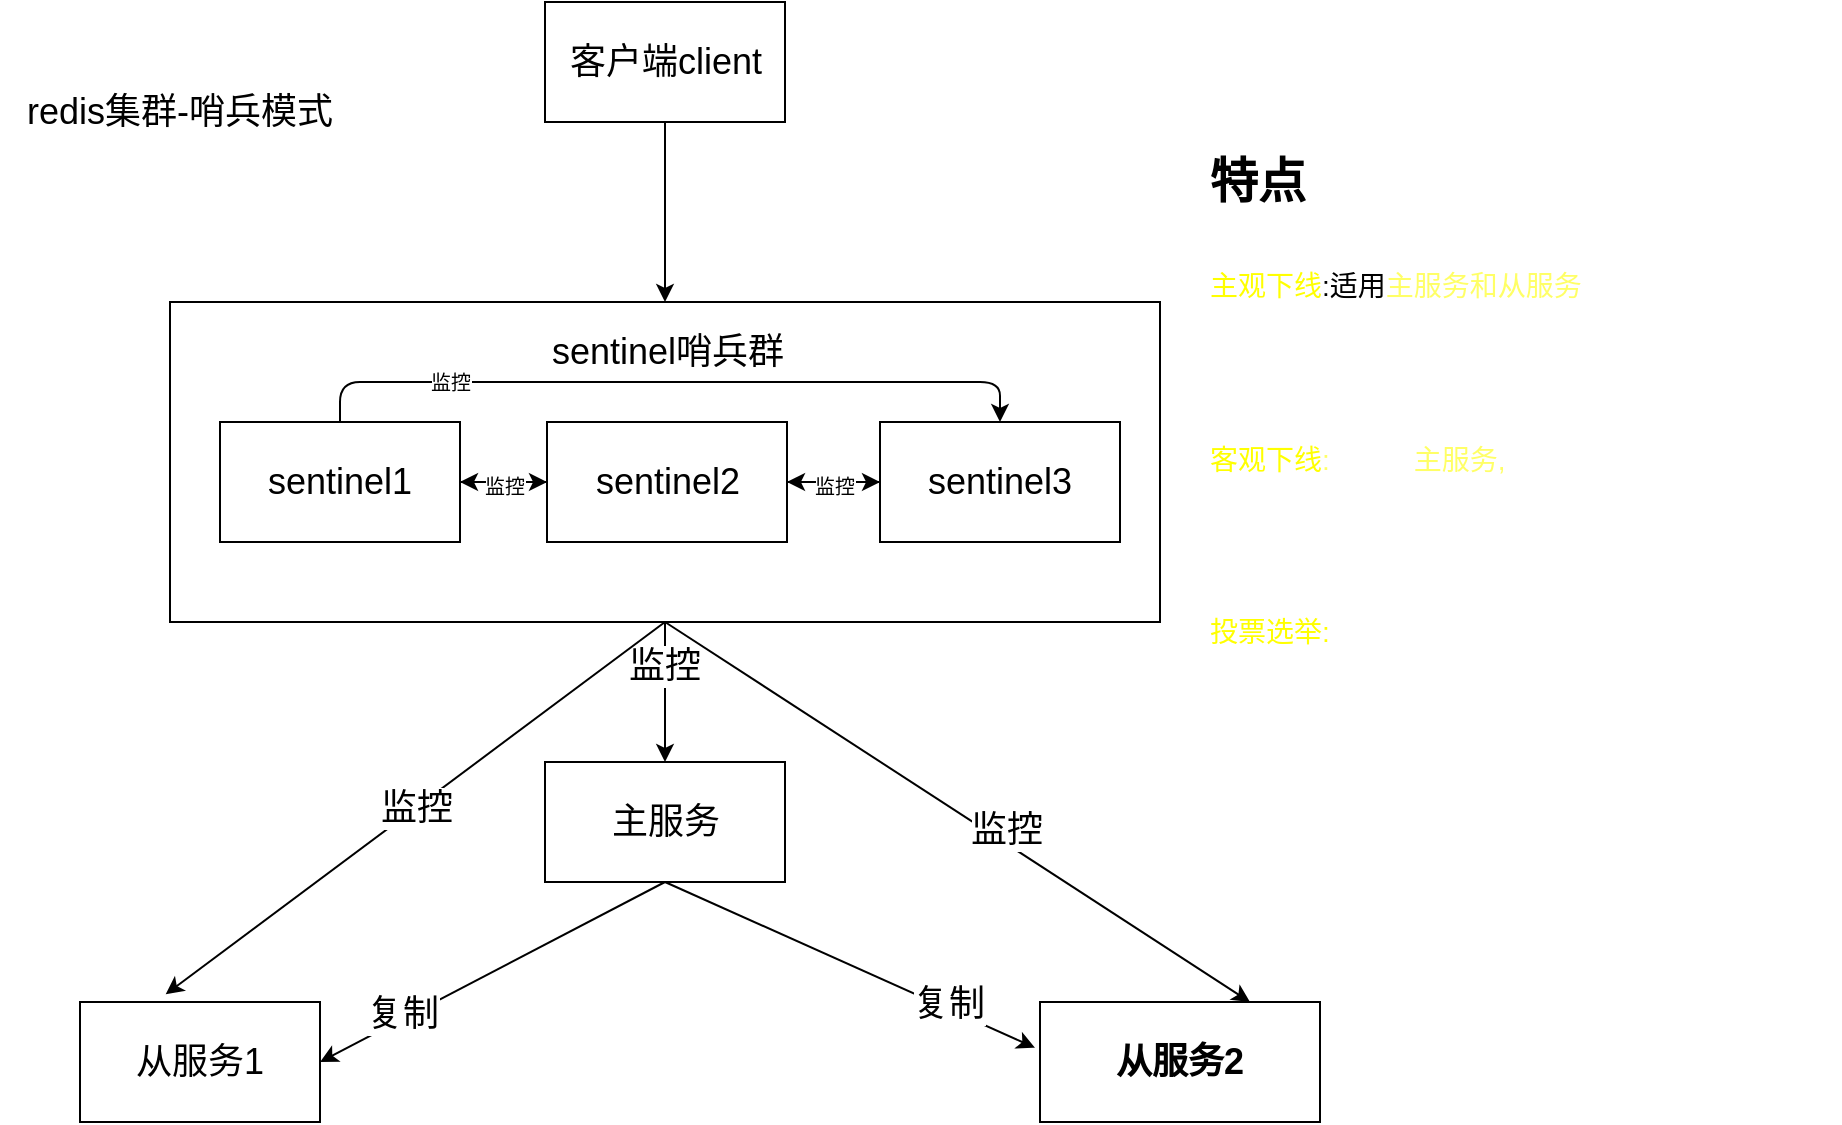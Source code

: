 <mxfile>
    <diagram id="yyHeasEk9qhncoxuR46O" name="第 1 页">
        <mxGraphModel dx="807" dy="617" grid="1" gridSize="10" guides="1" tooltips="1" connect="1" arrows="1" fold="1" page="1" pageScale="1" pageWidth="827" pageHeight="1169" math="0" shadow="0">
            <root>
                <mxCell id="0"/>
                <mxCell id="1" parent="0"/>
                <mxCell id="3" value="&lt;font style=&quot;font-size: 18px&quot;&gt;redis集群-哨兵模式&lt;/font&gt;" style="text;html=1;strokeColor=none;fillColor=none;align=center;verticalAlign=middle;whiteSpace=wrap;rounded=0;" vertex="1" parent="1">
                    <mxGeometry x="90" y="240" width="180" height="10" as="geometry"/>
                </mxCell>
                <mxCell id="6" value="" style="edgeStyle=none;html=1;fontSize=18;" edge="1" parent="1" source="4" target="5">
                    <mxGeometry relative="1" as="geometry"/>
                </mxCell>
                <mxCell id="4" value="客户端client" style="rounded=0;whiteSpace=wrap;html=1;fontSize=18;" vertex="1" parent="1">
                    <mxGeometry x="362.5" y="190" width="120" height="60" as="geometry"/>
                </mxCell>
                <mxCell id="25" style="edgeStyle=none;html=1;fontSize=10;" edge="1" parent="1" source="5" target="26">
                    <mxGeometry relative="1" as="geometry">
                        <mxPoint x="422.5" y="570" as="targetPoint"/>
                    </mxGeometry>
                </mxCell>
                <mxCell id="29" value="监控" style="edgeLabel;html=1;align=center;verticalAlign=middle;resizable=0;points=[];fontSize=18;" vertex="1" connectable="0" parent="25">
                    <mxGeometry x="-0.37" y="-1" relative="1" as="geometry">
                        <mxPoint as="offset"/>
                    </mxGeometry>
                </mxCell>
                <mxCell id="30" value="监控" style="edgeStyle=none;html=1;exitX=0.5;exitY=1;exitDx=0;exitDy=0;entryX=0.357;entryY=-0.064;entryDx=0;entryDy=0;entryPerimeter=0;fontSize=18;" edge="1" parent="1" source="5" target="27">
                    <mxGeometry relative="1" as="geometry"/>
                </mxCell>
                <mxCell id="32" style="edgeStyle=none;html=1;exitX=0.5;exitY=1;exitDx=0;exitDy=0;entryX=0.75;entryY=0;entryDx=0;entryDy=0;fontSize=18;" edge="1" parent="1" source="5" target="28">
                    <mxGeometry relative="1" as="geometry"/>
                </mxCell>
                <mxCell id="33" value="监控" style="edgeLabel;html=1;align=center;verticalAlign=middle;resizable=0;points=[];fontSize=18;" vertex="1" connectable="0" parent="32">
                    <mxGeometry x="0.583" relative="1" as="geometry">
                        <mxPoint x="-61" y="-47" as="offset"/>
                    </mxGeometry>
                </mxCell>
                <mxCell id="5" value="" style="whiteSpace=wrap;html=1;fontSize=18;rounded=0;" vertex="1" parent="1">
                    <mxGeometry x="175" y="340" width="495" height="160" as="geometry"/>
                </mxCell>
                <mxCell id="17" style="edgeStyle=none;html=1;exitX=1;exitY=0.5;exitDx=0;exitDy=0;entryX=0;entryY=0.5;entryDx=0;entryDy=0;fontSize=18;" edge="1" parent="1" source="7" target="11">
                    <mxGeometry relative="1" as="geometry"/>
                </mxCell>
                <mxCell id="22" style="edgeStyle=none;html=1;entryX=0.5;entryY=0;entryDx=0;entryDy=0;fontSize=10;" edge="1" parent="1" source="7" target="9">
                    <mxGeometry relative="1" as="geometry">
                        <Array as="points">
                            <mxPoint x="260" y="380"/>
                            <mxPoint x="490" y="380"/>
                            <mxPoint x="590" y="380"/>
                        </Array>
                    </mxGeometry>
                </mxCell>
                <mxCell id="23" value="监控" style="edgeLabel;html=1;align=center;verticalAlign=middle;resizable=0;points=[];fontSize=10;" vertex="1" connectable="0" parent="22">
                    <mxGeometry x="-0.598" relative="1" as="geometry">
                        <mxPoint as="offset"/>
                    </mxGeometry>
                </mxCell>
                <mxCell id="7" value="&lt;span&gt;sentinel1&lt;/span&gt;" style="rounded=0;whiteSpace=wrap;html=1;fontSize=18;" vertex="1" parent="1">
                    <mxGeometry x="200" y="400" width="120" height="60" as="geometry"/>
                </mxCell>
                <mxCell id="21" style="edgeStyle=none;html=1;exitX=0;exitY=0.5;exitDx=0;exitDy=0;entryX=1;entryY=0.5;entryDx=0;entryDy=0;fontSize=18;" edge="1" parent="1" source="9" target="11">
                    <mxGeometry relative="1" as="geometry"/>
                </mxCell>
                <mxCell id="9" value="&lt;span&gt;sentinel3&lt;/span&gt;" style="rounded=0;whiteSpace=wrap;html=1;fontSize=18;" vertex="1" parent="1">
                    <mxGeometry x="530" y="400" width="120" height="60" as="geometry"/>
                </mxCell>
                <mxCell id="10" value="sentinel哨兵群" style="text;html=1;strokeColor=none;fillColor=none;align=center;verticalAlign=middle;whiteSpace=wrap;rounded=0;fontSize=18;" vertex="1" parent="1">
                    <mxGeometry x="353.5" y="360" width="140" height="10" as="geometry"/>
                </mxCell>
                <mxCell id="18" value="&lt;font style=&quot;font-size: 10px&quot;&gt;监控&lt;/font&gt;" style="edgeStyle=none;html=1;exitX=0;exitY=0.5;exitDx=0;exitDy=0;entryX=1;entryY=0.5;entryDx=0;entryDy=0;fontSize=18;" edge="1" parent="1" source="11" target="7">
                    <mxGeometry relative="1" as="geometry"/>
                </mxCell>
                <mxCell id="20" value="&lt;font style=&quot;font-size: 10px&quot;&gt;监控&lt;/font&gt;" style="edgeStyle=none;html=1;exitX=1;exitY=0.5;exitDx=0;exitDy=0;entryX=0;entryY=0.5;entryDx=0;entryDy=0;fontSize=18;" edge="1" parent="1" source="11" target="9">
                    <mxGeometry relative="1" as="geometry"/>
                </mxCell>
                <mxCell id="11" value="&lt;span&gt;sentinel2&lt;/span&gt;" style="rounded=0;whiteSpace=wrap;html=1;fontSize=18;" vertex="1" parent="1">
                    <mxGeometry x="363.5" y="400" width="120" height="60" as="geometry"/>
                </mxCell>
                <mxCell id="36" style="edgeStyle=none;html=1;exitX=0.5;exitY=1;exitDx=0;exitDy=0;entryX=1;entryY=0.5;entryDx=0;entryDy=0;fontSize=18;" edge="1" parent="1" source="26" target="27">
                    <mxGeometry relative="1" as="geometry"/>
                </mxCell>
                <mxCell id="37" value="复制" style="edgeLabel;html=1;align=center;verticalAlign=middle;resizable=0;points=[];fontSize=18;" vertex="1" connectable="0" parent="36">
                    <mxGeometry x="0.521" y="-2" relative="1" as="geometry">
                        <mxPoint y="-1" as="offset"/>
                    </mxGeometry>
                </mxCell>
                <mxCell id="38" style="edgeStyle=none;html=1;exitX=0.5;exitY=1;exitDx=0;exitDy=0;entryX=-0.018;entryY=0.381;entryDx=0;entryDy=0;entryPerimeter=0;fontSize=18;" edge="1" parent="1" source="26" target="28">
                    <mxGeometry relative="1" as="geometry"/>
                </mxCell>
                <mxCell id="39" value="复制" style="edgeLabel;html=1;align=center;verticalAlign=middle;resizable=0;points=[];fontSize=18;" vertex="1" connectable="0" parent="38">
                    <mxGeometry x="0.514" y="2" relative="1" as="geometry">
                        <mxPoint as="offset"/>
                    </mxGeometry>
                </mxCell>
                <mxCell id="26" value="&lt;font style=&quot;font-size: 18px&quot;&gt;主服务&lt;/font&gt;" style="rounded=0;whiteSpace=wrap;html=1;fontSize=10;" vertex="1" parent="1">
                    <mxGeometry x="362.5" y="570" width="120" height="60" as="geometry"/>
                </mxCell>
                <mxCell id="27" value="从服务1" style="rounded=0;whiteSpace=wrap;html=1;fontSize=18;" vertex="1" parent="1">
                    <mxGeometry x="130" y="690" width="120" height="60" as="geometry"/>
                </mxCell>
                <mxCell id="28" value="从服务2" style="rounded=0;whiteSpace=wrap;html=1;fontSize=18;fontStyle=1" vertex="1" parent="1">
                    <mxGeometry x="610" y="690" width="140" height="60" as="geometry"/>
                </mxCell>
                <mxCell id="40" value="&lt;h1&gt;&lt;font style=&quot;font-size: 24px&quot;&gt;特点&lt;/font&gt;&lt;/h1&gt;&lt;div&gt;&lt;font style=&quot;font-size: 14px&quot;&gt;&lt;font color=&quot;#ffff00&quot;&gt;主观下线&lt;/font&gt;:适用&lt;font color=&quot;#ffff66&quot;&gt;主服务和从服务&lt;/font&gt;&lt;font color=&quot;#ffffff&quot;&gt;,每隔一段时间会ping这些服务,如果服务没有响应就会认为是挂了,判定服务主观下线&lt;/font&gt;&lt;/font&gt;&lt;br&gt;&lt;/div&gt;&lt;div&gt;&lt;font style=&quot;font-size: 14px&quot;&gt;&lt;font color=&quot;#ffff66&quot;&gt;&lt;br&gt;&lt;/font&gt;&lt;/font&gt;&lt;/div&gt;&lt;div&gt;&lt;span style=&quot;font-size: 14px&quot;&gt;&lt;font color=&quot;#ffff00&quot;&gt;客观下线&lt;/font&gt;&lt;font color=&quot;#ffff66&quot;&gt;:&lt;/font&gt;&lt;font color=&quot;#ffffff&quot;&gt;适用于&lt;/font&gt;&lt;font color=&quot;#ffff66&quot;&gt;主服务,&lt;/font&gt;&lt;font color=&quot;#ffffff&quot;&gt;如果sentinel1发现主服务故障,会询问其他sentinel节点,超过半数认为主服务down掉,那么就会判定主服务客观下线&lt;/font&gt;&lt;/span&gt;&lt;/div&gt;&lt;div&gt;&lt;br&gt;&lt;/div&gt;&lt;div&gt;&lt;font style=&quot;font-size: 14px&quot; color=&quot;#ffff00&quot;&gt;投票选举:&lt;/font&gt;&lt;font style=&quot;font-size: 14px&quot; color=&quot;#ffffff&quot;&gt;根据谁发现谁主导的原则,由sentinel1主导故障迁移,根据一定规则在从服务中选出一个做新的主服务,然后通过发布订阅通知其他从服务更新配置&lt;br&gt;&lt;br&gt;&lt;/font&gt;&lt;/div&gt;" style="text;html=1;strokeColor=none;fillColor=none;spacing=5;spacingTop=-20;whiteSpace=wrap;overflow=hidden;rounded=0;fontSize=18;" vertex="1" parent="1">
                    <mxGeometry x="690" y="240" width="320" height="350" as="geometry"/>
                </mxCell>
            </root>
        </mxGraphModel>
    </diagram>
</mxfile>